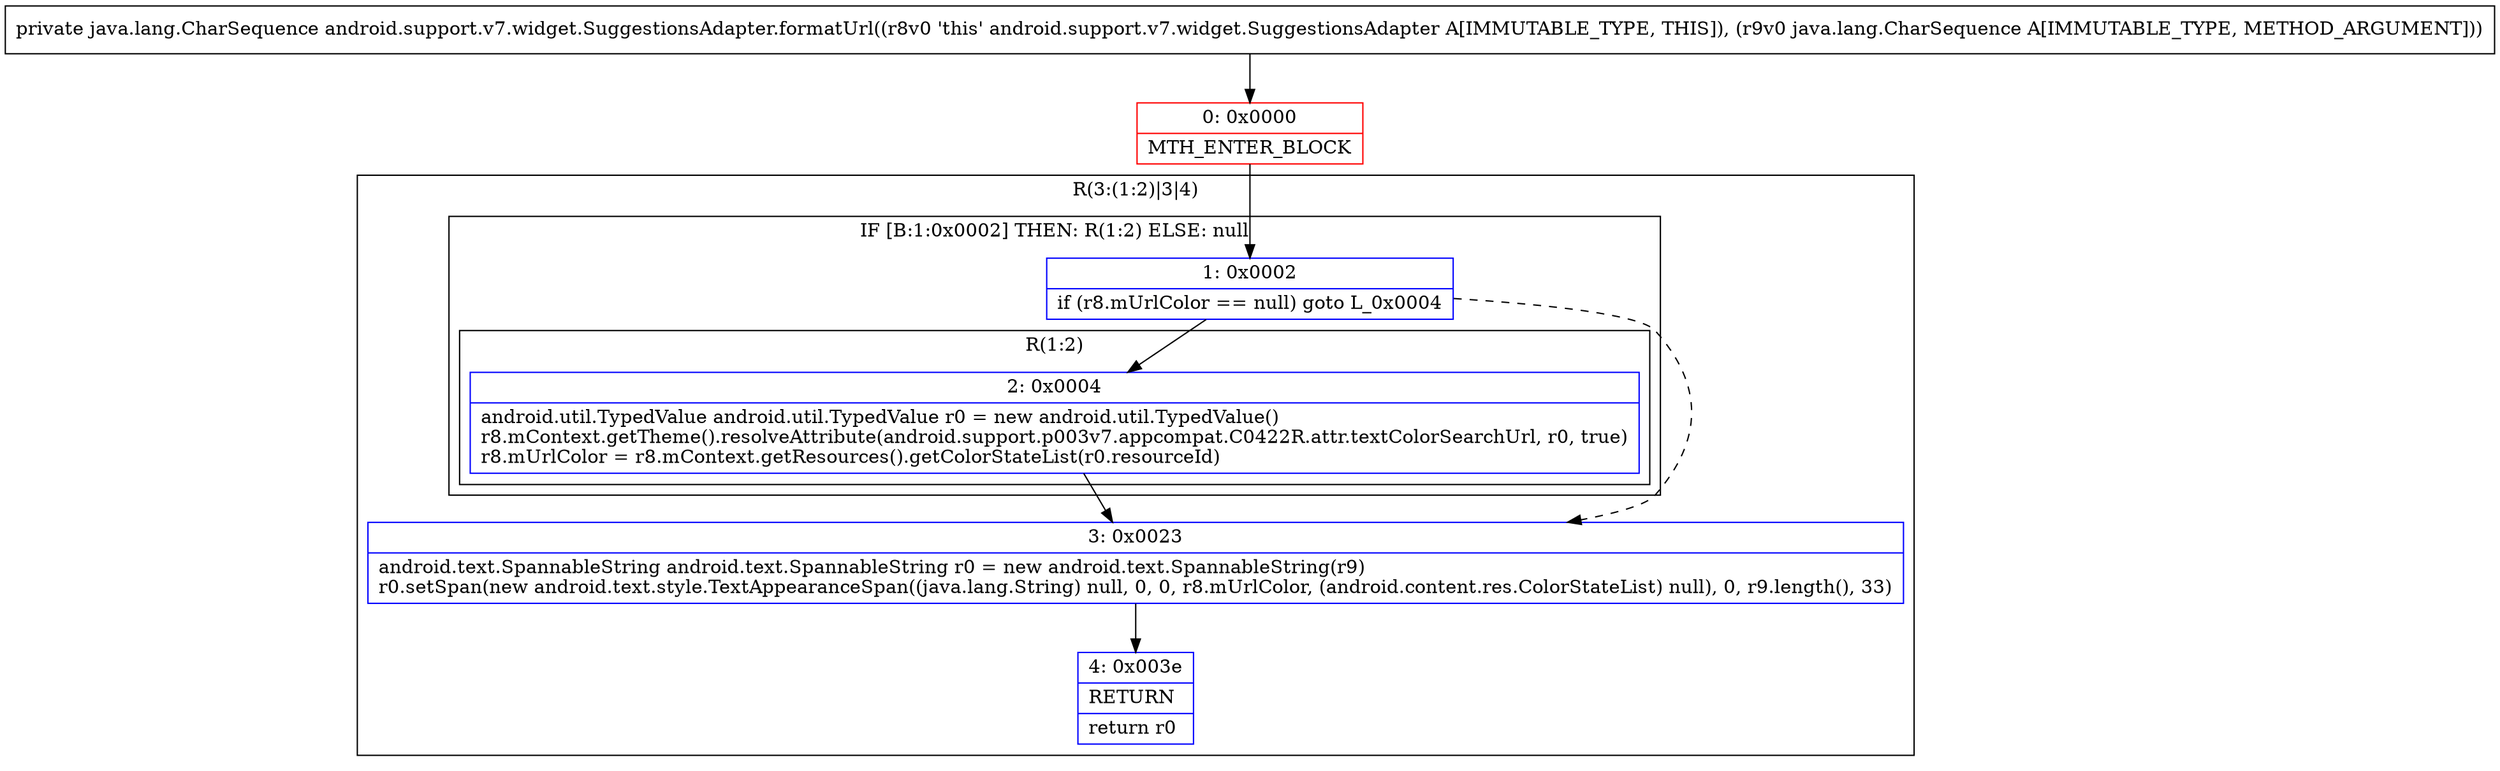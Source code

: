 digraph "CFG forandroid.support.v7.widget.SuggestionsAdapter.formatUrl(Ljava\/lang\/CharSequence;)Ljava\/lang\/CharSequence;" {
subgraph cluster_Region_1319943473 {
label = "R(3:(1:2)|3|4)";
node [shape=record,color=blue];
subgraph cluster_IfRegion_200063312 {
label = "IF [B:1:0x0002] THEN: R(1:2) ELSE: null";
node [shape=record,color=blue];
Node_1 [shape=record,label="{1\:\ 0x0002|if (r8.mUrlColor == null) goto L_0x0004\l}"];
subgraph cluster_Region_64430234 {
label = "R(1:2)";
node [shape=record,color=blue];
Node_2 [shape=record,label="{2\:\ 0x0004|android.util.TypedValue android.util.TypedValue r0 = new android.util.TypedValue()\lr8.mContext.getTheme().resolveAttribute(android.support.p003v7.appcompat.C0422R.attr.textColorSearchUrl, r0, true)\lr8.mUrlColor = r8.mContext.getResources().getColorStateList(r0.resourceId)\l}"];
}
}
Node_3 [shape=record,label="{3\:\ 0x0023|android.text.SpannableString android.text.SpannableString r0 = new android.text.SpannableString(r9)\lr0.setSpan(new android.text.style.TextAppearanceSpan((java.lang.String) null, 0, 0, r8.mUrlColor, (android.content.res.ColorStateList) null), 0, r9.length(), 33)\l}"];
Node_4 [shape=record,label="{4\:\ 0x003e|RETURN\l|return r0\l}"];
}
Node_0 [shape=record,color=red,label="{0\:\ 0x0000|MTH_ENTER_BLOCK\l}"];
MethodNode[shape=record,label="{private java.lang.CharSequence android.support.v7.widget.SuggestionsAdapter.formatUrl((r8v0 'this' android.support.v7.widget.SuggestionsAdapter A[IMMUTABLE_TYPE, THIS]), (r9v0 java.lang.CharSequence A[IMMUTABLE_TYPE, METHOD_ARGUMENT])) }"];
MethodNode -> Node_0;
Node_1 -> Node_2;
Node_1 -> Node_3[style=dashed];
Node_2 -> Node_3;
Node_3 -> Node_4;
Node_0 -> Node_1;
}

